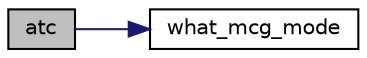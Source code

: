 digraph "atc"
{
  edge [fontname="Helvetica",fontsize="10",labelfontname="Helvetica",labelfontsize="10"];
  node [fontname="Helvetica",fontsize="10",shape=record];
  rankdir="LR";
  Node0 [label="atc",height=0.2,width=0.4,color="black", fillcolor="grey75", style="filled", fontcolor="black"];
  Node0 -> Node1 [color="midnightblue",fontsize="10",style="solid",fontname="Helvetica"];
  Node1 [label="what_mcg_mode",height=0.2,width=0.4,color="black", fillcolor="white", style="filled",URL="$_m_c_g_8c.html#a721d6c6108a90f104913f9c3dc01cac8"];
}
